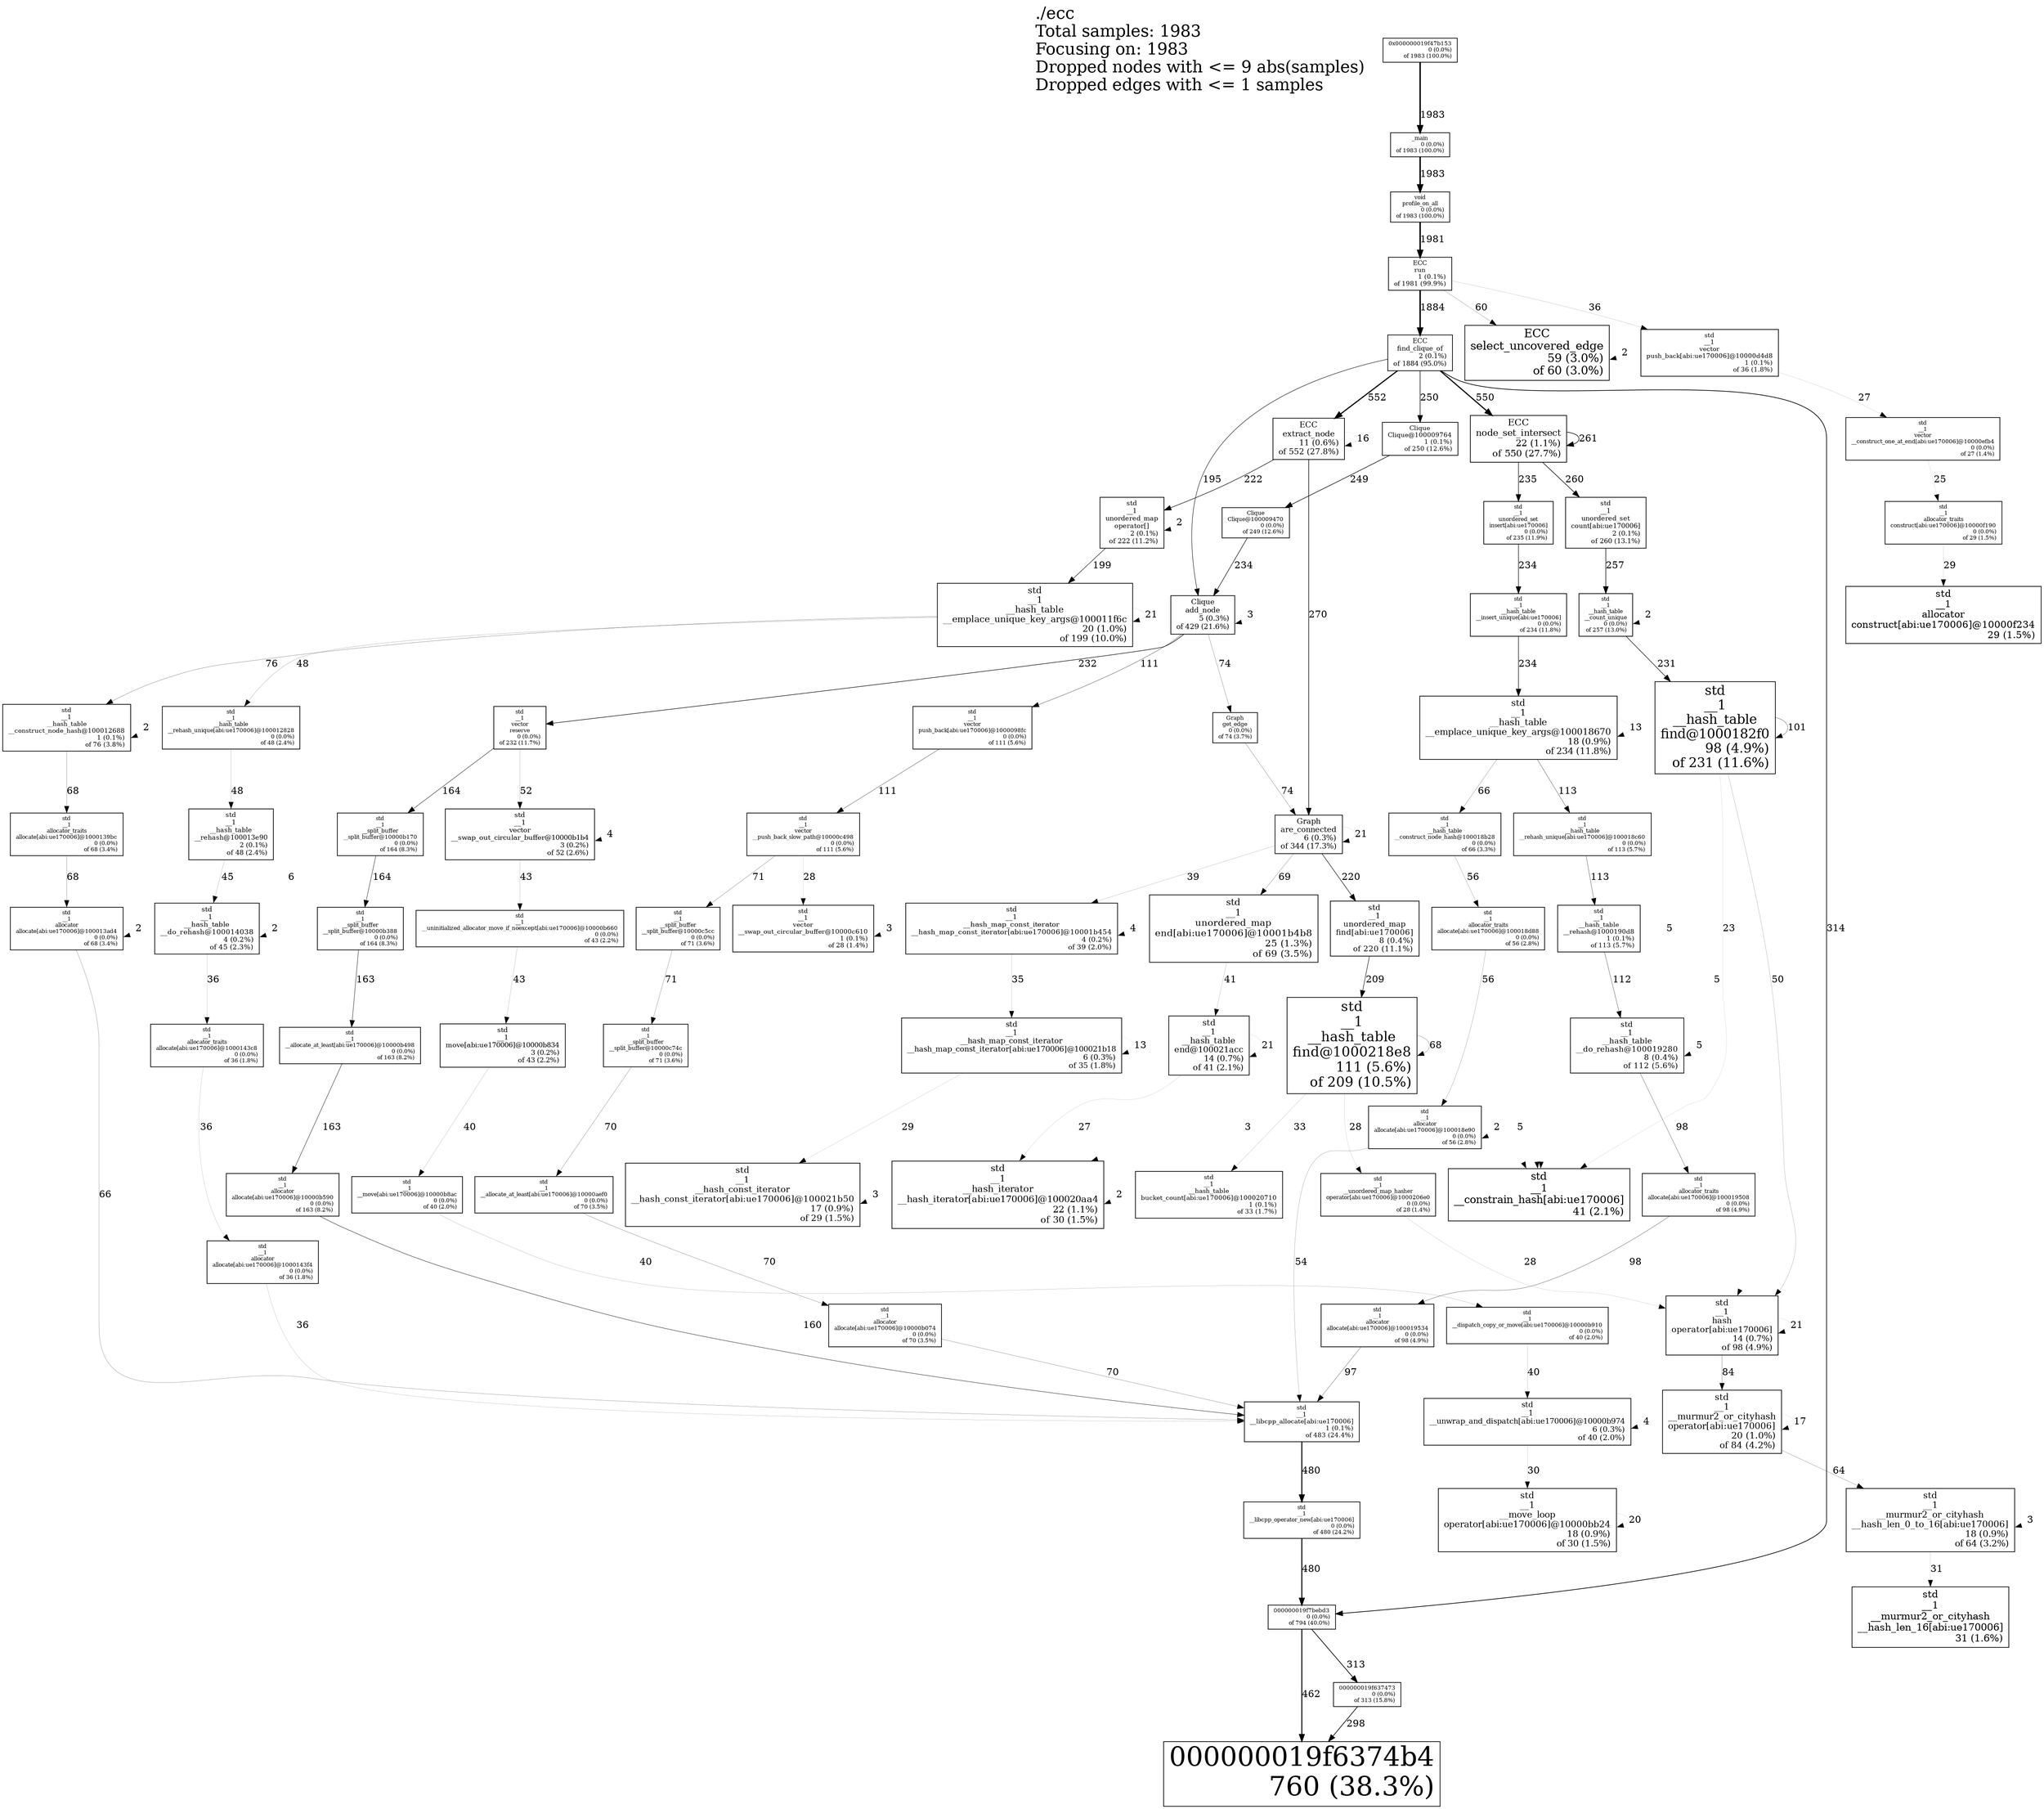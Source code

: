 digraph "./ecc; 1983 samples" {
node [width=0.375,height=0.25];
Legend [shape=box,fontsize=24,shape=plaintext,label="./ecc\lTotal samples: 1983\lFocusing on: 1983\lDropped nodes with <= 9 abs(samples)\lDropped edges with <= 1 samples\l"];
N1 [label="0x000000019f47b153\n0 (0.0%)\rof 1983 (100.0%)\r",shape=box,fontsize=8.0];
N2 [label="_main\n0 (0.0%)\rof 1983 (100.0%)\r",shape=box,fontsize=8.0];
N3 [label="void\nprofile_on_all\n0 (0.0%)\rof 1983 (100.0%)\r",shape=box,fontsize=8.0];
N4 [label="ECC\nrun\n1 (0.1%)\rof 1981 (99.9%)\r",shape=box,fontsize=9.1];
N5 [label="ECC\nfind_clique_of\n2 (0.1%)\rof 1884 (95.0%)\r",shape=box,fontsize=9.6];
N6 [label="000000019f7bebd3\n0 (0.0%)\rof 794 (40.0%)\r",shape=box,fontsize=8.0];
N7 [label="000000019f6374b4\n760 (38.3%)\r",shape=box,fontsize=39.0];
N8 [label="ECC\nextract_node\n11 (0.6%)\rof 552 (27.8%)\r",shape=box,fontsize=11.7];
N9 [label="ECC\nnode_set_intersect\n22 (1.1%)\rof 550 (27.7%)\r",shape=box,fontsize=13.3];
N10 [label="std\n__1\n__libcpp_allocate[abi:ue170006]\n1 (0.1%)\rof 483 (24.4%)\r",shape=box,fontsize=9.1];
N11 [label="std\n__1\n__libcpp_operator_new[abi:ue170006]\n0 (0.0%)\rof 480 (24.2%)\r",shape=box,fontsize=8.0];
N12 [label="Clique\nadd_node\n5 (0.3%)\rof 429 (21.6%)\r",shape=box,fontsize=10.5];
N13 [label="Graph\nare_connected\n6 (0.3%)\rof 344 (17.3%)\r",shape=box,fontsize=10.8];
N14 [label="000000019f637473\n0 (0.0%)\rof 313 (15.8%)\r",shape=box,fontsize=8.0];
N15 [label="std\n__1\nunordered_set\ncount[abi:ue170006]\n2 (0.1%)\rof 260 (13.1%)\r",shape=box,fontsize=9.6];
N16 [label="std\n__1\n__hash_table\n__count_unique\n0 (0.0%)\rof 257 (13.0%)\r",shape=box,fontsize=8.0];
N17 [label="Clique\nClique@100009764\n1 (0.1%)\rof 250 (12.6%)\r",shape=box,fontsize=9.1];
N18 [label="Clique\nClique@100009470\n0 (0.0%)\rof 249 (12.6%)\r",shape=box,fontsize=8.0];
N19 [label="std\n__1\nunordered_set\ninsert[abi:ue170006]\n0 (0.0%)\rof 235 (11.9%)\r",shape=box,fontsize=8.0];
N20 [label="std\n__1\n__hash_table\n__emplace_unique_key_args@100018670\n18 (0.9%)\rof 234 (11.8%)\r",shape=box,fontsize=12.8];
N21 [label="std\n__1\n__hash_table\n__insert_unique[abi:ue170006]\n0 (0.0%)\rof 234 (11.8%)\r",shape=box,fontsize=8.0];
N22 [label="std\n__1\nvector\nreserve\n0 (0.0%)\rof 232 (11.7%)\r",shape=box,fontsize=8.0];
N23 [label="std\n__1\n__hash_table\nfind@1000182f0\n98 (4.9%)\rof 231 (11.6%)\r",shape=box,fontsize=19.1];
N24 [label="std\n__1\nunordered_map\noperator[]\n2 (0.1%)\rof 222 (11.2%)\r",shape=box,fontsize=9.6];
N25 [label="std\n__1\nunordered_map\nfind[abi:ue170006]\n8 (0.4%)\rof 220 (11.1%)\r",shape=box,fontsize=11.2];
N26 [label="std\n__1\n__hash_table\nfind@1000218e8\n111 (5.6%)\rof 209 (10.5%)\r",shape=box,fontsize=19.8];
N27 [label="std\n__1\n__hash_table\n__emplace_unique_key_args@100011f6c\n20 (1.0%)\rof 199 (10.0%)\r",shape=box,fontsize=13.0];
N28 [label="std\n__1\n__split_buffer\n__split_buffer@10000b170\n0 (0.0%)\rof 164 (8.3%)\r",shape=box,fontsize=8.0];
N29 [label="std\n__1\n__split_buffer\n__split_buffer@10000b388\n0 (0.0%)\rof 164 (8.3%)\r",shape=box,fontsize=8.0];
N30 [label="std\n__1\n__allocate_at_least[abi:ue170006]@10000b498\n0 (0.0%)\rof 163 (8.2%)\r",shape=box,fontsize=8.0];
N31 [label="std\n__1\nallocator\nallocate[abi:ue170006]@10000b590\n0 (0.0%)\rof 163 (8.2%)\r",shape=box,fontsize=8.0];
N32 [label="std\n__1\n__hash_table\n__rehash@1000190d8\n1 (0.1%)\rof 113 (5.7%)\r",shape=box,fontsize=9.1];
N33 [label="std\n__1\n__hash_table\n__rehash_unique[abi:ue170006]@100018c60\n0 (0.0%)\rof 113 (5.7%)\r",shape=box,fontsize=8.0];
N34 [label="std\n__1\n__hash_table\n__do_rehash@100019280\n8 (0.4%)\rof 112 (5.6%)\r",shape=box,fontsize=11.2];
N35 [label="std\n__1\nvector\n__push_back_slow_path@10000c498\n0 (0.0%)\rof 111 (5.6%)\r",shape=box,fontsize=8.0];
N36 [label="std\n__1\nvector\npush_back[abi:ue170006]@1000098fc\n0 (0.0%)\rof 111 (5.6%)\r",shape=box,fontsize=8.0];
N37 [label="std\n__1\nallocator\nallocate[abi:ue170006]@100019534\n0 (0.0%)\rof 98 (4.9%)\r",shape=box,fontsize=8.0];
N38 [label="std\n__1\nallocator_traits\nallocate[abi:ue170006]@100019508\n0 (0.0%)\rof 98 (4.9%)\r",shape=box,fontsize=8.0];
N39 [label="std\n__1\nhash\noperator[abi:ue170006]\n14 (0.7%)\rof 98 (4.9%)\r",shape=box,fontsize=12.2];
N40 [label="std\n__1\n__murmur2_or_cityhash\noperator[abi:ue170006]\n20 (1.0%)\rof 84 (4.2%)\r",shape=box,fontsize=13.0];
N41 [label="std\n__1\n__hash_table\n__construct_node_hash@100012688\n1 (0.1%)\rof 76 (3.8%)\r",shape=box,fontsize=9.1];
N42 [label="Graph\nget_edge\n0 (0.0%)\rof 74 (3.7%)\r",shape=box,fontsize=8.0];
N43 [label="std\n__1\n__split_buffer\n__split_buffer@10000c5cc\n0 (0.0%)\rof 71 (3.6%)\r",shape=box,fontsize=8.0];
N44 [label="std\n__1\n__split_buffer\n__split_buffer@10000c74c\n0 (0.0%)\rof 71 (3.6%)\r",shape=box,fontsize=8.0];
N45 [label="std\n__1\n__allocate_at_least[abi:ue170006]@10000aef0\n0 (0.0%)\rof 70 (3.5%)\r",shape=box,fontsize=8.0];
N46 [label="std\n__1\nallocator\nallocate[abi:ue170006]@10000b074\n0 (0.0%)\rof 70 (3.5%)\r",shape=box,fontsize=8.0];
N47 [label="std\n__1\nunordered_map\nend[abi:ue170006]@10001b4b8\n25 (1.3%)\rof 69 (3.5%)\r",shape=box,fontsize=13.6];
N48 [label="std\n__1\nallocator\nallocate[abi:ue170006]@100013ad4\n0 (0.0%)\rof 68 (3.4%)\r",shape=box,fontsize=8.0];
N49 [label="std\n__1\nallocator_traits\nallocate[abi:ue170006]@1000139bc\n0 (0.0%)\rof 68 (3.4%)\r",shape=box,fontsize=8.0];
N50 [label="std\n__1\n__hash_table\n__construct_node_hash@100018b28\n0 (0.0%)\rof 66 (3.3%)\r",shape=box,fontsize=8.0];
N51 [label="std\n__1\n__murmur2_or_cityhash\n__hash_len_0_to_16[abi:ue170006]\n18 (0.9%)\rof 64 (3.2%)\r",shape=box,fontsize=12.8];
N52 [label="ECC\nselect_uncovered_edge\n59 (3.0%)\rof 60 (3.0%)\r",shape=box,fontsize=16.6];
N53 [label="std\n__1\nallocator\nallocate[abi:ue170006]@100018e90\n0 (0.0%)\rof 56 (2.8%)\r",shape=box,fontsize=8.0];
N54 [label="std\n__1\nallocator_traits\nallocate[abi:ue170006]@100018d88\n0 (0.0%)\rof 56 (2.8%)\r",shape=box,fontsize=8.0];
N55 [label="std\n__1\nvector\n__swap_out_circular_buffer@10000b1b4\n3 (0.2%)\rof 52 (2.6%)\r",shape=box,fontsize=9.9];
N56 [label="std\n__1\n__hash_table\n__rehash@100013e90\n2 (0.1%)\rof 48 (2.4%)\r",shape=box,fontsize=9.6];
N57 [label="std\n__1\n__hash_table\n__rehash_unique[abi:ue170006]@100012828\n0 (0.0%)\rof 48 (2.4%)\r",shape=box,fontsize=8.0];
N58 [label="std\n__1\n__hash_table\n__do_rehash@100014038\n4 (0.2%)\rof 45 (2.3%)\r",shape=box,fontsize=10.2];
N59 [label="std\n__1\n__uninitialized_allocator_move_if_noexcept[abi:ue170006]@10000b660\n0 (0.0%)\rof 43 (2.2%)\r",shape=box,fontsize=8.0];
N60 [label="std\n__1\nmove[abi:ue170006]@10000b834\n3 (0.2%)\rof 43 (2.2%)\r",shape=box,fontsize=9.9];
N61 [label="std\n__1\n__constrain_hash[abi:ue170006]\n41 (2.1%)\r",shape=box,fontsize=15.2];
N62 [label="std\n__1\n__hash_table\nend@100021acc\n14 (0.7%)\rof 41 (2.1%)\r",shape=box,fontsize=12.2];
N63 [label="std\n__1\n__dispatch_copy_or_move[abi:ue170006]@10000b910\n0 (0.0%)\rof 40 (2.0%)\r",shape=box,fontsize=8.0];
N64 [label="std\n__1\n__move[abi:ue170006]@10000b8ac\n0 (0.0%)\rof 40 (2.0%)\r",shape=box,fontsize=8.0];
N65 [label="std\n__1\n__unwrap_and_dispatch[abi:ue170006]@10000b974\n6 (0.3%)\rof 40 (2.0%)\r",shape=box,fontsize=10.8];
N66 [label="std\n__1\n__hash_map_const_iterator\n__hash_map_const_iterator[abi:ue170006]@10001b454\n4 (0.2%)\rof 39 (2.0%)\r",shape=box,fontsize=10.2];
N67 [label="std\n__1\nallocator\nallocate[abi:ue170006]@1000143f4\n0 (0.0%)\rof 36 (1.8%)\r",shape=box,fontsize=8.0];
N68 [label="std\n__1\nallocator_traits\nallocate[abi:ue170006]@1000143c8\n0 (0.0%)\rof 36 (1.8%)\r",shape=box,fontsize=8.0];
N69 [label="std\n__1\nvector\npush_back[abi:ue170006]@10000d4d8\n1 (0.1%)\rof 36 (1.8%)\r",shape=box,fontsize=9.1];
N70 [label="std\n__1\n__hash_map_const_iterator\n__hash_map_const_iterator[abi:ue170006]@100021b18\n6 (0.3%)\rof 35 (1.8%)\r",shape=box,fontsize=10.8];
N71 [label="std\n__1\n__hash_table\nbucket_count[abi:ue170006]@100020710\n1 (0.1%)\rof 33 (1.7%)\r",shape=box,fontsize=9.1];
N72 [label="std\n__1\n__murmur2_or_cityhash\n__hash_len_16[abi:ue170006]\n31 (1.6%)\r",shape=box,fontsize=14.3];
N73 [label="std\n__1\n__hash_iterator\n__hash_iterator[abi:ue170006]@100020aa4\n22 (1.1%)\rof 30 (1.5%)\r",shape=box,fontsize=13.3];
N74 [label="std\n__1\n__move_loop\noperator[abi:ue170006]@10000bb24\n18 (0.9%)\rof 30 (1.5%)\r",shape=box,fontsize=12.8];
N75 [label="std\n__1\n__hash_const_iterator\n__hash_const_iterator[abi:ue170006]@100021b50\n17 (0.9%)\rof 29 (1.5%)\r",shape=box,fontsize=12.6];
N76 [label="std\n__1\nallocator\nconstruct[abi:ue170006]@10000f234\n29 (1.5%)\r",shape=box,fontsize=14.0];
N77 [label="std\n__1\nallocator_traits\nconstruct[abi:ue170006]@10000f190\n0 (0.0%)\rof 29 (1.5%)\r",shape=box,fontsize=8.0];
N78 [label="std\n__1\n__unordered_map_hasher\noperator[abi:ue170006]@1000206e0\n0 (0.0%)\rof 28 (1.4%)\r",shape=box,fontsize=8.0];
N79 [label="std\n__1\nvector\n__swap_out_circular_buffer@10000c610\n1 (0.1%)\rof 28 (1.4%)\r",shape=box,fontsize=9.1];
N80 [label="std\n__1\nvector\n__construct_one_at_end[abi:ue170006]@10000efb4\n0 (0.0%)\rof 27 (1.4%)\r",shape=box,fontsize=8.0];
N2 -> N3 [label=1983, weight=203, style="setlinewidth(2.000000)"];
N1 -> N2 [label=1983, weight=203, style="setlinewidth(2.000000)"];
N3 -> N4 [label=1981, weight=203, style="setlinewidth(2.000000)"];
N4 -> N5 [label=1884, weight=196, style="setlinewidth(2.000000)"];
N5 -> N8 [label=552, weight=83, style="setlinewidth(1.670197)"];
N5 -> N9 [label=550, weight=82, style="setlinewidth(1.664145)"];
N11 -> N6 [label=480, weight=75, style="setlinewidth(1.452345)"];
N10 -> N11 [label=480, weight=75, style="setlinewidth(1.452345)"];
N6 -> N7 [label=462, weight=73, style="setlinewidth(1.397882)"];
N5 -> N6 [label=314, weight=55, style="setlinewidth(0.950076)"];
N6 -> N14 [label=313, weight=55, style="setlinewidth(0.947050)"];
N14 -> N7 [label=298, weight=53, style="setlinewidth(0.901664)"];
N8 -> N13 [label=270, weight=50, style="setlinewidth(0.816944)"];
N9 -> N9 [label=261, weight=49, style="setlinewidth(0.789713)"];
N9 -> N15 [label=260, weight=49, style="setlinewidth(0.786687)"];
N15 -> N16 [label=257, weight=48, style="setlinewidth(0.777610)"];
N5 -> N17 [label=250, weight=47, style="setlinewidth(0.756430)"];
N17 -> N18 [label=249, weight=47, style="setlinewidth(0.753404)"];
N9 -> N19 [label=235, weight=45, style="setlinewidth(0.711044)"];
N19 -> N21 [label=234, weight=45, style="setlinewidth(0.708018)"];
N21 -> N20 [label=234, weight=45, style="setlinewidth(0.708018)"];
N18 -> N12 [label=234, weight=45, style="setlinewidth(0.708018)"];
N12 -> N22 [label=232, weight=45, style="setlinewidth(0.701967)"];
N16 -> N23 [label=231, weight=45, style="setlinewidth(0.698941)"];
N8 -> N24 [label=222, weight=43, style="setlinewidth(0.671710)"];
N13 -> N25 [label=220, weight=43, style="setlinewidth(0.665658)"];
N25 -> N26 [label=209, weight=42, style="setlinewidth(0.632375)"];
N24 -> N27 [label=199, weight=40, style="setlinewidth(0.602118)"];
N5 -> N12 [label=195, weight=40, style="setlinewidth(0.590015)"];
N22 -> N28 [label=164, weight=35, style="setlinewidth(0.496218)"];
N28 -> N29 [label=164, weight=35, style="setlinewidth(0.496218)"];
N30 -> N31 [label=163, weight=35, style="setlinewidth(0.493192)"];
N29 -> N30 [label=163, weight=35, style="setlinewidth(0.493192)"];
N31 -> N10 [label=160, weight=34, style="setlinewidth(0.484115)"];
N33 -> N32 [label=113, weight=27, style="setlinewidth(0.341906)"];
N20 -> N33 [label=113, weight=27, style="setlinewidth(0.341906)"];
N32 -> N34 [label=112, weight=27, style="setlinewidth(0.338880)"];
N36 -> N35 [label=111, weight=27, style="setlinewidth(0.335855)"];
N12 -> N36 [label=111, weight=27, style="setlinewidth(0.335855)"];
N23 -> N23 [label=101, weight=25, style="setlinewidth(0.305598)"];
N34 -> N38 [label=98, weight=24, style="setlinewidth(0.296520)"];
N38 -> N37 [label=98, weight=24, style="setlinewidth(0.296520)"];
N37 -> N10 [label=97, weight=24, style="setlinewidth(0.293495)"];
N39 -> N40 [label=84, weight=22, style="setlinewidth(0.254160)"];
N27 -> N41 [label=76, weight=20, style="setlinewidth(0.229955)"];
N42 -> N13 [label=74, weight=20, style="setlinewidth(0.223903)"];
N12 -> N42 [label=74, weight=20, style="setlinewidth(0.223903)"];
N35 -> N43 [label=71, weight=19, style="setlinewidth(0.214826)"];
N43 -> N44 [label=71, weight=19, style="setlinewidth(0.214826)"];
N45 -> N46 [label=70, weight=19, style="setlinewidth(0.211800)"];
N44 -> N45 [label=70, weight=19, style="setlinewidth(0.211800)"];
N46 -> N10 [label=70, weight=19, style="setlinewidth(0.211800)"];
N13 -> N47 [label=69, weight=19, style="setlinewidth(0.208775)"];
N49 -> N48 [label=68, weight=19, style="setlinewidth(0.205749)"];
N41 -> N49 [label=68, weight=19, style="setlinewidth(0.205749)"];
N26 -> N26 [label=68, weight=19, style="setlinewidth(0.205749)"];
N48 -> N10 [label=66, weight=18, style="setlinewidth(0.199697)"];
N20 -> N50 [label=66, weight=18, style="setlinewidth(0.199697)"];
N40 -> N51 [label=64, weight=18, style="setlinewidth(0.193646)"];
N4 -> N52 [label=60, weight=17, style="setlinewidth(0.181543)"];
N54 -> N53 [label=56, weight=16, style="setlinewidth(0.169440)"];
N50 -> N54 [label=56, weight=16, style="setlinewidth(0.169440)"];
N53 -> N10 [label=54, weight=16, style="setlinewidth(0.163389)"];
N22 -> N55 [label=52, weight=15, style="setlinewidth(0.157337)"];
N23 -> N39 [label=50, weight=15, style="setlinewidth(0.151286)"];
N27 -> N57 [label=48, weight=15, style="setlinewidth(0.145234)"];
N57 -> N56 [label=48, weight=15, style="setlinewidth(0.145234)"];
N56 -> N58 [label=45, weight=14, style="setlinewidth(0.136157)"];
N55 -> N59 [label=43, weight=13, style="setlinewidth(0.130106)"];
N59 -> N60 [label=43, weight=13, style="setlinewidth(0.130106)"];
N47 -> N62 [label=41, weight=13, style="setlinewidth(0.124054)"];
N60 -> N64 [label=40, weight=13, style="setlinewidth(0.121029)"];
N64 -> N63 [label=40, weight=13, style="setlinewidth(0.121029)"];
N63 -> N65 [label=40, weight=13, style="setlinewidth(0.121029)"];
N13 -> N66 [label=39, weight=12, style="setlinewidth(0.118003)"];
N58 -> N68 [label=36, weight=12, style="setlinewidth(0.108926)"];
N68 -> N67 [label=36, weight=12, style="setlinewidth(0.108926)"];
N4 -> N69 [label=36, weight=12, style="setlinewidth(0.108926)"];
N67 -> N10 [label=36, weight=12, style="setlinewidth(0.108926)"];
N66 -> N70 [label=35, weight=12, style="setlinewidth(0.105900)"];
N26 -> N71 [label=33, weight=11, style="setlinewidth(0.099849)"];
N51 -> N72 [label=31, weight=11, style="setlinewidth(0.093797)"];
N65 -> N74 [label=30, weight=10, style="setlinewidth(0.090772)"];
N70 -> N75 [label=29, weight=10, style="setlinewidth(0.087746)"];
N77 -> N76 [label=29, weight=10, style="setlinewidth(0.087746)"];
N78 -> N39 [label=28, weight=10, style="setlinewidth(0.084720)"];
N26 -> N78 [label=28, weight=10, style="setlinewidth(0.084720)"];
N35 -> N79 [label=28, weight=10, style="setlinewidth(0.084720)"];
N62 -> N73 [label=27, weight=10, style="setlinewidth(0.081694)"];
N69 -> N80 [label=27, weight=10, style="setlinewidth(0.081694)"];
N80 -> N77 [label=25, weight=9, style="setlinewidth(0.075643)"];
N23 -> N61 [label=23, weight=8, style="setlinewidth(0.069592)"];
N27 -> N27 [label=21, weight=8, style="setlinewidth(0.063540)"];
N13 -> N13 [label=21, weight=8, style="setlinewidth(0.063540)"];
N39 -> N39 [label=21, weight=8, style="setlinewidth(0.063540)"];
N62 -> N62 [label=21, weight=8, style="setlinewidth(0.063540)"];
N74 -> N74 [label=20, weight=8, style="setlinewidth(0.060514)"];
N40 -> N40 [label=17, weight=7, style="setlinewidth(0.051437)"];
N8 -> N8 [label=16, weight=6, style="setlinewidth(0.048411)"];
N20 -> N20 [label=13, weight=6, style="setlinewidth(0.039334)"];
N70 -> N70 [label=13, weight=6, style="setlinewidth(0.039334)"];
N27 -> N61 [label=6, weight=3, style="setlinewidth(0.018154)"];
N20 -> N61 [label=5, weight=3, style="setlinewidth(0.015129)"];
N26 -> N61 [label=5, weight=3, style="setlinewidth(0.015129)"];
N20 -> N39 [label=5, weight=3, style="setlinewidth(0.015129)"];
N34 -> N34 [label=5, weight=3, style="setlinewidth(0.015129)"];
N65 -> N65 [label=4, weight=2, style="setlinewidth(0.012103)"];
N66 -> N66 [label=4, weight=2, style="setlinewidth(0.012103)"];
N55 -> N55 [label=4, weight=2, style="setlinewidth(0.012103)"];
N26 -> N73 [label=3, weight=2, style="setlinewidth(0.009077)"];
N12 -> N12 [label=3, weight=2, style="setlinewidth(0.009077)"];
N79 -> N79 [label=3, weight=2, style="setlinewidth(0.009077)"];
N75 -> N75 [label=3, weight=2, style="setlinewidth(0.009077)"];
N51 -> N51 [label=3, weight=2, style="setlinewidth(0.009077)"];
N41 -> N41 [label=2, weight=1, style="setlinewidth(0.006051)"];
N52 -> N52 [label=2, weight=1, style="setlinewidth(0.006051)"];
N24 -> N24 [label=2, weight=1, style="setlinewidth(0.006051)"];
N53 -> N53 [label=2, weight=1, style="setlinewidth(0.006051)"];
N16 -> N16 [label=2, weight=1, style="setlinewidth(0.006051)"];
N58 -> N58 [label=2, weight=1, style="setlinewidth(0.006051)"];
N48 -> N48 [label=2, weight=1, style="setlinewidth(0.006051)"];
N73 -> N73 [label=2, weight=1, style="setlinewidth(0.006051)"];
}
